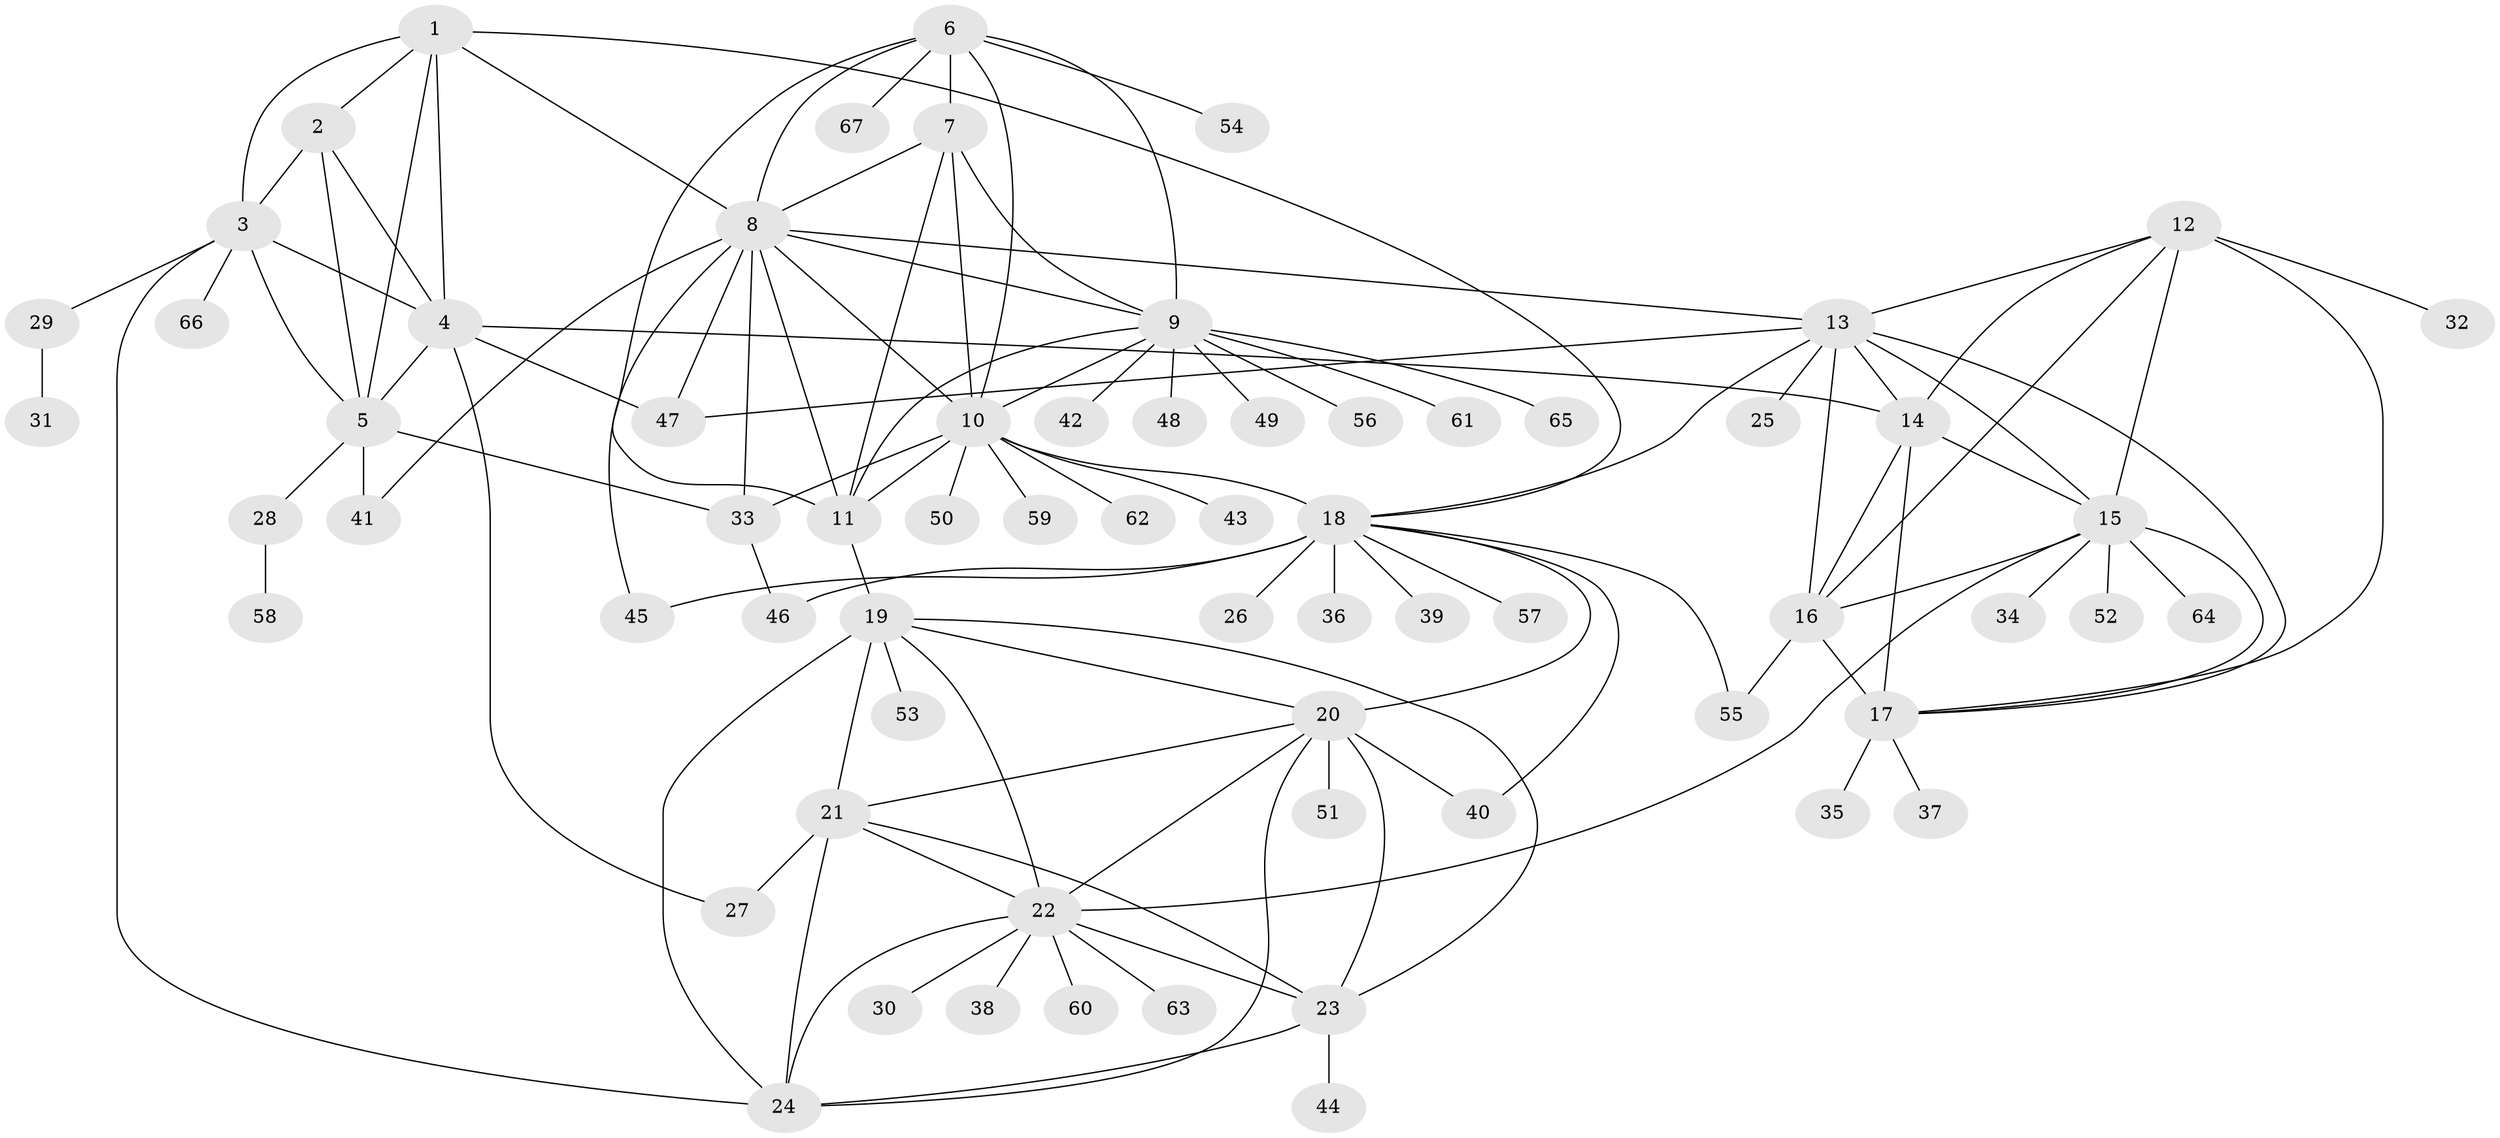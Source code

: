 // original degree distribution, {8: 0.029850746268656716, 5: 0.014925373134328358, 9: 0.029850746268656716, 10: 0.04477611940298507, 13: 0.014925373134328358, 6: 0.014925373134328358, 12: 0.014925373134328358, 7: 0.04477611940298507, 11: 0.014925373134328358, 2: 0.1791044776119403, 1: 0.5597014925373134, 3: 0.03731343283582089}
// Generated by graph-tools (version 1.1) at 2025/37/03/09/25 02:37:28]
// undirected, 67 vertices, 118 edges
graph export_dot {
graph [start="1"]
  node [color=gray90,style=filled];
  1;
  2;
  3;
  4;
  5;
  6;
  7;
  8;
  9;
  10;
  11;
  12;
  13;
  14;
  15;
  16;
  17;
  18;
  19;
  20;
  21;
  22;
  23;
  24;
  25;
  26;
  27;
  28;
  29;
  30;
  31;
  32;
  33;
  34;
  35;
  36;
  37;
  38;
  39;
  40;
  41;
  42;
  43;
  44;
  45;
  46;
  47;
  48;
  49;
  50;
  51;
  52;
  53;
  54;
  55;
  56;
  57;
  58;
  59;
  60;
  61;
  62;
  63;
  64;
  65;
  66;
  67;
  1 -- 2 [weight=2.0];
  1 -- 3 [weight=1.0];
  1 -- 4 [weight=1.0];
  1 -- 5 [weight=1.0];
  1 -- 8 [weight=2.0];
  1 -- 18 [weight=1.0];
  2 -- 3 [weight=2.0];
  2 -- 4 [weight=2.0];
  2 -- 5 [weight=2.0];
  3 -- 4 [weight=1.0];
  3 -- 5 [weight=1.0];
  3 -- 24 [weight=1.0];
  3 -- 29 [weight=1.0];
  3 -- 66 [weight=1.0];
  4 -- 5 [weight=1.0];
  4 -- 14 [weight=1.0];
  4 -- 27 [weight=1.0];
  4 -- 47 [weight=2.0];
  5 -- 28 [weight=1.0];
  5 -- 33 [weight=1.0];
  5 -- 41 [weight=5.0];
  6 -- 7 [weight=1.0];
  6 -- 8 [weight=1.0];
  6 -- 9 [weight=1.0];
  6 -- 10 [weight=1.0];
  6 -- 11 [weight=1.0];
  6 -- 54 [weight=1.0];
  6 -- 67 [weight=1.0];
  7 -- 8 [weight=1.0];
  7 -- 9 [weight=1.0];
  7 -- 10 [weight=1.0];
  7 -- 11 [weight=1.0];
  8 -- 9 [weight=1.0];
  8 -- 10 [weight=1.0];
  8 -- 11 [weight=1.0];
  8 -- 13 [weight=1.0];
  8 -- 33 [weight=1.0];
  8 -- 41 [weight=1.0];
  8 -- 45 [weight=1.0];
  8 -- 47 [weight=1.0];
  9 -- 10 [weight=1.0];
  9 -- 11 [weight=1.0];
  9 -- 42 [weight=1.0];
  9 -- 48 [weight=1.0];
  9 -- 49 [weight=1.0];
  9 -- 56 [weight=1.0];
  9 -- 61 [weight=1.0];
  9 -- 65 [weight=1.0];
  10 -- 11 [weight=1.0];
  10 -- 18 [weight=1.0];
  10 -- 33 [weight=1.0];
  10 -- 43 [weight=1.0];
  10 -- 50 [weight=1.0];
  10 -- 59 [weight=1.0];
  10 -- 62 [weight=1.0];
  11 -- 19 [weight=3.0];
  12 -- 13 [weight=1.0];
  12 -- 14 [weight=1.0];
  12 -- 15 [weight=1.0];
  12 -- 16 [weight=1.0];
  12 -- 17 [weight=1.0];
  12 -- 32 [weight=1.0];
  13 -- 14 [weight=1.0];
  13 -- 15 [weight=1.0];
  13 -- 16 [weight=1.0];
  13 -- 17 [weight=1.0];
  13 -- 18 [weight=1.0];
  13 -- 25 [weight=1.0];
  13 -- 47 [weight=1.0];
  14 -- 15 [weight=1.0];
  14 -- 16 [weight=1.0];
  14 -- 17 [weight=1.0];
  15 -- 16 [weight=1.0];
  15 -- 17 [weight=1.0];
  15 -- 22 [weight=1.0];
  15 -- 34 [weight=1.0];
  15 -- 52 [weight=1.0];
  15 -- 64 [weight=1.0];
  16 -- 17 [weight=4.0];
  16 -- 55 [weight=1.0];
  17 -- 35 [weight=1.0];
  17 -- 37 [weight=1.0];
  18 -- 20 [weight=1.0];
  18 -- 26 [weight=3.0];
  18 -- 36 [weight=5.0];
  18 -- 39 [weight=1.0];
  18 -- 40 [weight=1.0];
  18 -- 45 [weight=1.0];
  18 -- 46 [weight=2.0];
  18 -- 55 [weight=1.0];
  18 -- 57 [weight=1.0];
  19 -- 20 [weight=1.0];
  19 -- 21 [weight=1.0];
  19 -- 22 [weight=1.0];
  19 -- 23 [weight=1.0];
  19 -- 24 [weight=1.0];
  19 -- 53 [weight=1.0];
  20 -- 21 [weight=1.0];
  20 -- 22 [weight=1.0];
  20 -- 23 [weight=1.0];
  20 -- 24 [weight=1.0];
  20 -- 40 [weight=2.0];
  20 -- 51 [weight=1.0];
  21 -- 22 [weight=1.0];
  21 -- 23 [weight=1.0];
  21 -- 24 [weight=1.0];
  21 -- 27 [weight=2.0];
  22 -- 23 [weight=1.0];
  22 -- 24 [weight=1.0];
  22 -- 30 [weight=1.0];
  22 -- 38 [weight=1.0];
  22 -- 60 [weight=1.0];
  22 -- 63 [weight=1.0];
  23 -- 24 [weight=1.0];
  23 -- 44 [weight=3.0];
  28 -- 58 [weight=1.0];
  29 -- 31 [weight=1.0];
  33 -- 46 [weight=1.0];
}
